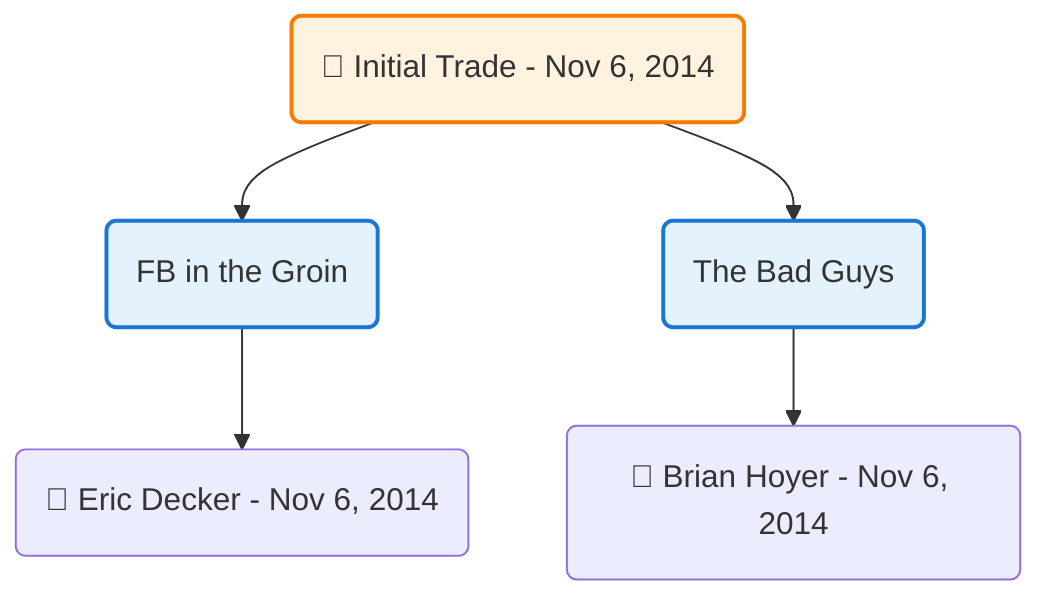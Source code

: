 flowchart TD

    TRADE_MAIN("🔄 Initial Trade - Nov 6, 2014")
    TEAM_1("FB in the Groin")
    TEAM_2("The Bad Guys")
    NODE_58c479a2-2671-45c7-bb19-4175987b7905("🔄 Eric Decker - Nov 6, 2014")
    NODE_a82c653d-8e4d-4638-b4a0-880b6bcd5ccb("🔄 Brian Hoyer - Nov 6, 2014")

    TRADE_MAIN --> TEAM_1
    TRADE_MAIN --> TEAM_2
    TEAM_1 --> NODE_58c479a2-2671-45c7-bb19-4175987b7905
    TEAM_2 --> NODE_a82c653d-8e4d-4638-b4a0-880b6bcd5ccb

    %% Node styling
    classDef teamNode fill:#e3f2fd,stroke:#1976d2,stroke-width:2px
    classDef tradeNode fill:#fff3e0,stroke:#f57c00,stroke-width:2px
    classDef playerNode fill:#f3e5f5,stroke:#7b1fa2,stroke-width:1px
    classDef nonRootPlayerNode fill:#f5f5f5,stroke:#757575,stroke-width:1px
    classDef endNode fill:#ffebee,stroke:#c62828,stroke-width:2px
    classDef waiverNode fill:#e8f5e8,stroke:#388e3c,stroke-width:2px
    classDef championshipNode fill:#fff9c4,stroke:#f57f17,stroke-width:3px

    class TEAM_1,TEAM_2 teamNode
    class TRADE_MAIN tradeNode
